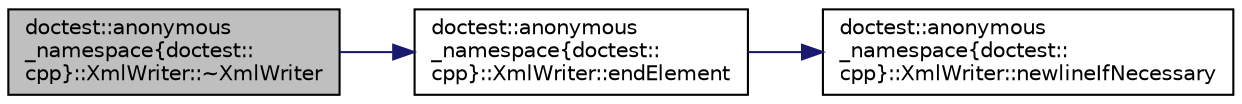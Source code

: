 digraph "doctest::anonymous_namespace{doctest::cpp}::XmlWriter::~XmlWriter"
{
 // LATEX_PDF_SIZE
  edge [fontname="Helvetica",fontsize="10",labelfontname="Helvetica",labelfontsize="10"];
  node [fontname="Helvetica",fontsize="10",shape=record];
  rankdir="LR";
  Node1 [label="doctest::anonymous\l_namespace\{doctest::\lcpp\}::XmlWriter::~XmlWriter",height=0.2,width=0.4,color="black", fillcolor="grey75", style="filled", fontcolor="black",tooltip=" "];
  Node1 -> Node2 [color="midnightblue",fontsize="10",style="solid",fontname="Helvetica"];
  Node2 [label="doctest::anonymous\l_namespace\{doctest::\lcpp\}::XmlWriter::endElement",height=0.2,width=0.4,color="black", fillcolor="white", style="filled",URL="$classdoctest_1_1anonymous__namespace_02doctest_8cpp_03_1_1_xml_writer.html#a9b01210ada5bca21230ec886bc1c9c1c",tooltip=" "];
  Node2 -> Node3 [color="midnightblue",fontsize="10",style="solid",fontname="Helvetica"];
  Node3 [label="doctest::anonymous\l_namespace\{doctest::\lcpp\}::XmlWriter::newlineIfNecessary",height=0.2,width=0.4,color="black", fillcolor="white", style="filled",URL="$classdoctest_1_1anonymous__namespace_02doctest_8cpp_03_1_1_xml_writer.html#a0352bfe1b1cb61867f03832d179aee88",tooltip=" "];
}

